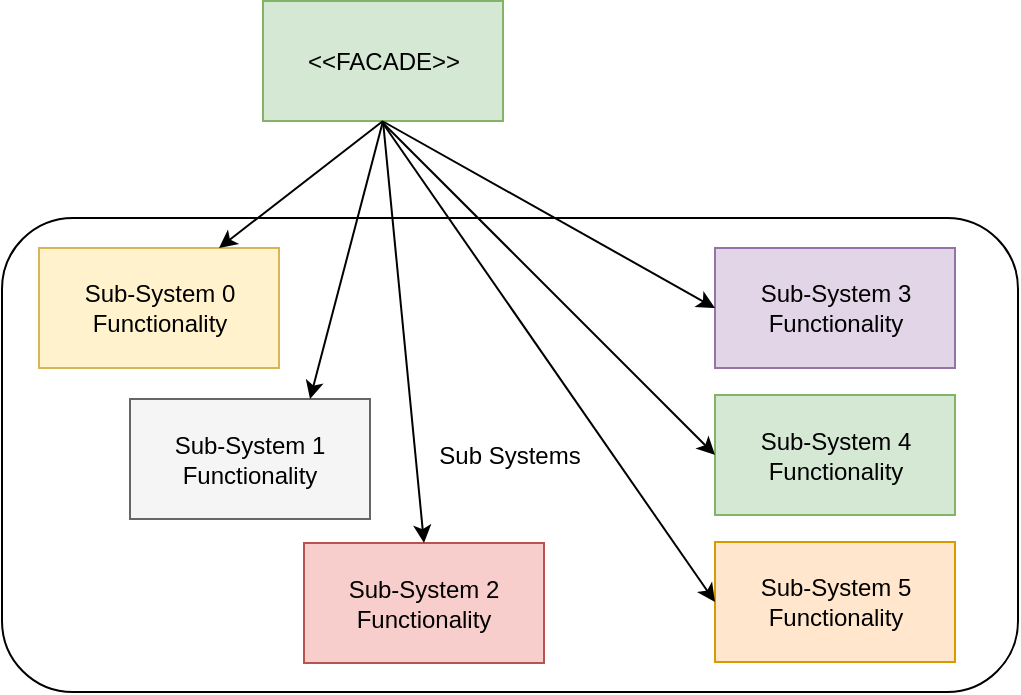 <mxfile version="12.1.9" type="device" pages="1"><diagram id="GApRsRy0Vtoz-T_o9h0b" name="Page-1"><mxGraphModel dx="998" dy="548" grid="0" gridSize="10" guides="1" tooltips="1" connect="1" arrows="1" fold="1" page="1" pageScale="1" pageWidth="850" pageHeight="1100" math="0" shadow="0"><root><mxCell id="0"/><mxCell id="1" parent="0"/><mxCell id="0SaHM6cEPIrimtBge0Vm-2" value="Sub Systems" style="rounded=1;whiteSpace=wrap;html=1;" vertex="1" parent="1"><mxGeometry x="214" y="168" width="508" height="237" as="geometry"/></mxCell><mxCell id="0SaHM6cEPIrimtBge0Vm-3" value="&amp;lt;&amp;lt;FACADE&amp;gt;&amp;gt;" style="rounded=0;whiteSpace=wrap;html=1;fillColor=#d5e8d4;strokeColor=#82b366;" vertex="1" parent="1"><mxGeometry x="344.5" y="59.5" width="120" height="60" as="geometry"/></mxCell><mxCell id="0SaHM6cEPIrimtBge0Vm-4" value="Sub-System 0 Functionality" style="rounded=0;whiteSpace=wrap;html=1;fillColor=#fff2cc;strokeColor=#d6b656;" vertex="1" parent="1"><mxGeometry x="232.5" y="183" width="120" height="60" as="geometry"/></mxCell><mxCell id="0SaHM6cEPIrimtBge0Vm-5" value="&lt;span style=&quot;color: rgb(0 , 0 , 0) ; white-space: normal&quot;&gt;Sub-System 1 Functionality&lt;/span&gt;" style="rounded=0;whiteSpace=wrap;html=1;fillColor=#f5f5f5;strokeColor=#666666;fontColor=#333333;" vertex="1" parent="1"><mxGeometry x="278" y="258.5" width="120" height="60" as="geometry"/></mxCell><mxCell id="0SaHM6cEPIrimtBge0Vm-6" value="&lt;span style=&quot;white-space: normal&quot;&gt;Sub-System 2 Functionality&lt;/span&gt;" style="rounded=0;whiteSpace=wrap;html=1;fillColor=#f8cecc;strokeColor=#b85450;" vertex="1" parent="1"><mxGeometry x="365" y="330.5" width="120" height="60" as="geometry"/></mxCell><mxCell id="0SaHM6cEPIrimtBge0Vm-7" value="&lt;span style=&quot;white-space: normal&quot;&gt;Sub-System 3 Functionality&lt;/span&gt;" style="rounded=0;whiteSpace=wrap;html=1;fillColor=#e1d5e7;strokeColor=#9673a6;" vertex="1" parent="1"><mxGeometry x="570.5" y="183" width="120" height="60" as="geometry"/></mxCell><mxCell id="0SaHM6cEPIrimtBge0Vm-8" value="&lt;span style=&quot;white-space: normal&quot;&gt;Sub-System 4 Functionality&lt;/span&gt;" style="rounded=0;whiteSpace=wrap;html=1;fillColor=#d5e8d4;strokeColor=#82b366;" vertex="1" parent="1"><mxGeometry x="570.5" y="256.5" width="120" height="60" as="geometry"/></mxCell><mxCell id="0SaHM6cEPIrimtBge0Vm-9" value="&lt;span style=&quot;white-space: normal&quot;&gt;Sub-System 5 Functionality&lt;/span&gt;" style="rounded=0;whiteSpace=wrap;html=1;fillColor=#ffe6cc;strokeColor=#d79b00;" vertex="1" parent="1"><mxGeometry x="570.5" y="330" width="120" height="60" as="geometry"/></mxCell><mxCell id="0SaHM6cEPIrimtBge0Vm-10" value="" style="endArrow=classic;html=1;exitX=0.5;exitY=1;exitDx=0;exitDy=0;entryX=0.75;entryY=0;entryDx=0;entryDy=0;" edge="1" parent="1" source="0SaHM6cEPIrimtBge0Vm-3" target="0SaHM6cEPIrimtBge0Vm-4"><mxGeometry width="50" height="50" relative="1" as="geometry"><mxPoint x="218" y="476" as="sourcePoint"/><mxPoint x="268" y="426" as="targetPoint"/></mxGeometry></mxCell><mxCell id="0SaHM6cEPIrimtBge0Vm-11" value="" style="endArrow=classic;html=1;exitX=0.5;exitY=1;exitDx=0;exitDy=0;entryX=0.75;entryY=0;entryDx=0;entryDy=0;" edge="1" parent="1" source="0SaHM6cEPIrimtBge0Vm-3" target="0SaHM6cEPIrimtBge0Vm-5"><mxGeometry width="50" height="50" relative="1" as="geometry"><mxPoint x="218" y="476" as="sourcePoint"/><mxPoint x="268" y="426" as="targetPoint"/></mxGeometry></mxCell><mxCell id="0SaHM6cEPIrimtBge0Vm-12" value="" style="endArrow=classic;html=1;exitX=0.5;exitY=1;exitDx=0;exitDy=0;entryX=0.5;entryY=0;entryDx=0;entryDy=0;" edge="1" parent="1" source="0SaHM6cEPIrimtBge0Vm-3" target="0SaHM6cEPIrimtBge0Vm-6"><mxGeometry width="50" height="50" relative="1" as="geometry"><mxPoint x="218" y="476" as="sourcePoint"/><mxPoint x="268" y="426" as="targetPoint"/></mxGeometry></mxCell><mxCell id="0SaHM6cEPIrimtBge0Vm-15" value="" style="endArrow=classic;html=1;entryX=0;entryY=0.5;entryDx=0;entryDy=0;" edge="1" parent="1" target="0SaHM6cEPIrimtBge0Vm-7"><mxGeometry width="50" height="50" relative="1" as="geometry"><mxPoint x="405" y="120" as="sourcePoint"/><mxPoint x="268" y="426" as="targetPoint"/></mxGeometry></mxCell><mxCell id="0SaHM6cEPIrimtBge0Vm-17" value="" style="endArrow=classic;html=1;entryX=0;entryY=0.5;entryDx=0;entryDy=0;" edge="1" parent="1" target="0SaHM6cEPIrimtBge0Vm-8"><mxGeometry width="50" height="50" relative="1" as="geometry"><mxPoint x="404" y="120" as="sourcePoint"/><mxPoint x="254" y="428" as="targetPoint"/></mxGeometry></mxCell><mxCell id="0SaHM6cEPIrimtBge0Vm-19" value="" style="endArrow=classic;html=1;entryX=0;entryY=0.5;entryDx=0;entryDy=0;" edge="1" parent="1" target="0SaHM6cEPIrimtBge0Vm-9"><mxGeometry width="50" height="50" relative="1" as="geometry"><mxPoint x="404" y="120" as="sourcePoint"/><mxPoint x="580.5" y="296.5" as="targetPoint"/></mxGeometry></mxCell></root></mxGraphModel></diagram></mxfile>